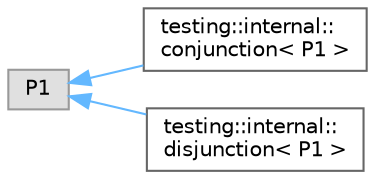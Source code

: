 digraph "Graphical Class Hierarchy"
{
 // LATEX_PDF_SIZE
  bgcolor="transparent";
  edge [fontname=Helvetica,fontsize=10,labelfontname=Helvetica,labelfontsize=10];
  node [fontname=Helvetica,fontsize=10,shape=box,height=0.2,width=0.4];
  rankdir="LR";
  Node0 [id="Node000000",label="P1",height=0.2,width=0.4,color="grey60", fillcolor="#E0E0E0", style="filled",tooltip=" "];
  Node0 -> Node1 [id="edge414_Node000000_Node000001",dir="back",color="steelblue1",style="solid",tooltip=" "];
  Node1 [id="Node000001",label="testing::internal::\lconjunction\< P1 \>",height=0.2,width=0.4,color="grey40", fillcolor="white", style="filled",URL="$structtesting_1_1internal_1_1conjunction_3_01P1_01_4.html",tooltip=" "];
  Node0 -> Node2 [id="edge415_Node000000_Node000002",dir="back",color="steelblue1",style="solid",tooltip=" "];
  Node2 [id="Node000002",label="testing::internal::\ldisjunction\< P1 \>",height=0.2,width=0.4,color="grey40", fillcolor="white", style="filled",URL="$structtesting_1_1internal_1_1disjunction_3_01P1_01_4.html",tooltip=" "];
}
